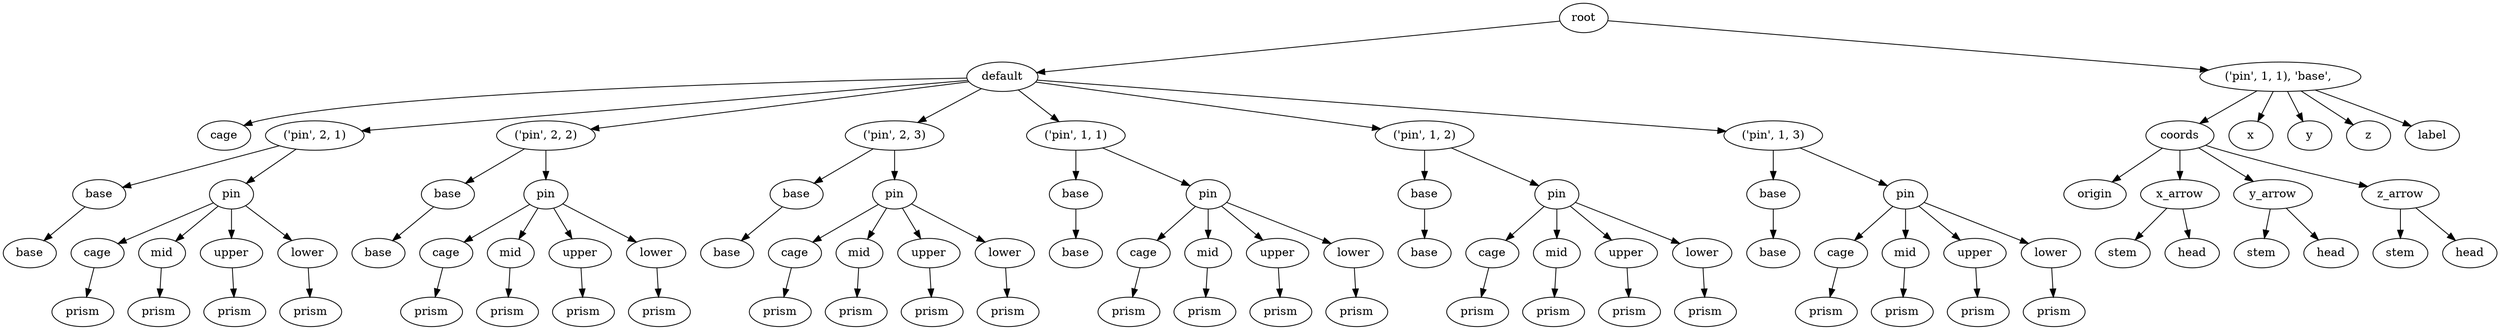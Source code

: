 digraph default {
    root_1 [label="root"];
    default_2 [label="default"];
    cage_3 [label="cage"];
    pin_4 [label="\('pin',\ 2,\ 1\)"];
    base_5 [label="base"];
    base_6 [label="base"];
    pin_7 [label="pin"];
    cage_8 [label="cage"];
    prism_9 [label="prism"];
    mid_10 [label="mid"];
    prism_11 [label="prism"];
    upper_12 [label="upper"];
    prism_13 [label="prism"];
    lower_14 [label="lower"];
    prism_15 [label="prism"];
    pin_16 [label="\('pin',\ 2,\ 2\)"];
    base_17 [label="base"];
    base_18 [label="base"];
    pin_19 [label="pin"];
    cage_20 [label="cage"];
    prism_21 [label="prism"];
    mid_22 [label="mid"];
    prism_23 [label="prism"];
    upper_24 [label="upper"];
    prism_25 [label="prism"];
    lower_26 [label="lower"];
    prism_27 [label="prism"];
    pin_28 [label="\('pin',\ 2,\ 3\)"];
    base_29 [label="base"];
    base_30 [label="base"];
    pin_31 [label="pin"];
    cage_32 [label="cage"];
    prism_33 [label="prism"];
    mid_34 [label="mid"];
    prism_35 [label="prism"];
    upper_36 [label="upper"];
    prism_37 [label="prism"];
    lower_38 [label="lower"];
    prism_39 [label="prism"];
    pin_40 [label="\('pin',\ 1,\ 1\)"];
    base_41 [label="base"];
    base_42 [label="base"];
    pin_43 [label="pin"];
    cage_44 [label="cage"];
    prism_45 [label="prism"];
    mid_46 [label="mid"];
    prism_47 [label="prism"];
    upper_48 [label="upper"];
    prism_49 [label="prism"];
    lower_50 [label="lower"];
    prism_51 [label="prism"];
    pin_52 [label="\('pin',\ 1,\ 2\)"];
    base_53 [label="base"];
    base_54 [label="base"];
    pin_55 [label="pin"];
    cage_56 [label="cage"];
    prism_57 [label="prism"];
    mid_58 [label="mid"];
    prism_59 [label="prism"];
    upper_60 [label="upper"];
    prism_61 [label="prism"];
    lower_62 [label="lower"];
    prism_63 [label="prism"];
    pin_64 [label="\('pin',\ 1,\ 3\)"];
    base_65 [label="base"];
    base_66 [label="base"];
    pin_67 [label="pin"];
    cage_68 [label="cage"];
    prism_69 [label="prism"];
    mid_70 [label="mid"];
    prism_71 [label="prism"];
    upper_72 [label="upper"];
    prism_73 [label="prism"];
    lower_74 [label="lower"];
    prism_75 [label="prism"];
    76 [label="\('pin',\ 1,\ 1\),\ 'base',\ "];
    coords_77 [label="coords"];
    origin_78 [label="origin"];
    x_arrow_79 [label="x_arrow"];
    stem_80 [label="stem"];
    head_81 [label="head"];
    y_arrow_82 [label="y_arrow"];
    stem_83 [label="stem"];
    head_84 [label="head"];
    z_arrow_85 [label="z_arrow"];
    stem_86 [label="stem"];
    head_87 [label="head"];
    x_88 [label="x"];
    y_89 [label="y"];
    z_90 [label="z"];
    label_91 [label="label"];
    root_1 -> default_2;
    default_2 -> cage_3;
    default_2 -> pin_4;
    pin_4 -> base_5;
    base_5 -> base_6;
    pin_4 -> pin_7;
    pin_7 -> cage_8;
    cage_8 -> prism_9;
    pin_7 -> mid_10;
    mid_10 -> prism_11;
    pin_7 -> upper_12;
    upper_12 -> prism_13;
    pin_7 -> lower_14;
    lower_14 -> prism_15;
    default_2 -> pin_16;
    pin_16 -> base_17;
    base_17 -> base_18;
    pin_16 -> pin_19;
    pin_19 -> cage_20;
    cage_20 -> prism_21;
    pin_19 -> mid_22;
    mid_22 -> prism_23;
    pin_19 -> upper_24;
    upper_24 -> prism_25;
    pin_19 -> lower_26;
    lower_26 -> prism_27;
    default_2 -> pin_28;
    pin_28 -> base_29;
    base_29 -> base_30;
    pin_28 -> pin_31;
    pin_31 -> cage_32;
    cage_32 -> prism_33;
    pin_31 -> mid_34;
    mid_34 -> prism_35;
    pin_31 -> upper_36;
    upper_36 -> prism_37;
    pin_31 -> lower_38;
    lower_38 -> prism_39;
    default_2 -> pin_40;
    pin_40 -> base_41;
    base_41 -> base_42;
    pin_40 -> pin_43;
    pin_43 -> cage_44;
    cage_44 -> prism_45;
    pin_43 -> mid_46;
    mid_46 -> prism_47;
    pin_43 -> upper_48;
    upper_48 -> prism_49;
    pin_43 -> lower_50;
    lower_50 -> prism_51;
    default_2 -> pin_52;
    pin_52 -> base_53;
    base_53 -> base_54;
    pin_52 -> pin_55;
    pin_55 -> cage_56;
    cage_56 -> prism_57;
    pin_55 -> mid_58;
    mid_58 -> prism_59;
    pin_55 -> upper_60;
    upper_60 -> prism_61;
    pin_55 -> lower_62;
    lower_62 -> prism_63;
    default_2 -> pin_64;
    pin_64 -> base_65;
    base_65 -> base_66;
    pin_64 -> pin_67;
    pin_67 -> cage_68;
    cage_68 -> prism_69;
    pin_67 -> mid_70;
    mid_70 -> prism_71;
    pin_67 -> upper_72;
    upper_72 -> prism_73;
    pin_67 -> lower_74;
    lower_74 -> prism_75;
    root_1 -> 76;
    76 -> coords_77;
    coords_77 -> origin_78;
    coords_77 -> x_arrow_79;
    x_arrow_79 -> stem_80;
    x_arrow_79 -> head_81;
    coords_77 -> y_arrow_82;
    y_arrow_82 -> stem_83;
    y_arrow_82 -> head_84;
    coords_77 -> z_arrow_85;
    z_arrow_85 -> stem_86;
    z_arrow_85 -> head_87;
    76 -> x_88;
    76 -> y_89;
    76 -> z_90;
    76 -> label_91;
}

